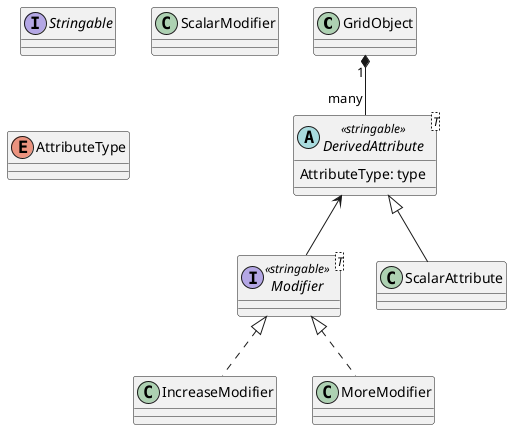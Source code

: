@startuml test
class GridObject
interface Stringable
interface Modifier<T> <<stringable>>
abstract DerivedAttribute<T> <<stringable>> {
  AttributeType: type
}
class ScalarAttribute
class ScalarModifier
class IncreaseModifier
class MoreModifier
enum AttributeType
GridObject "1" *-- "many" DerivedAttribute
DerivedAttribute <|-- ScalarAttribute
DerivedAttribute <-- Modifier
Modifier <|.. IncreaseModifier
Modifier <|.. MoreModifier
@enduml
